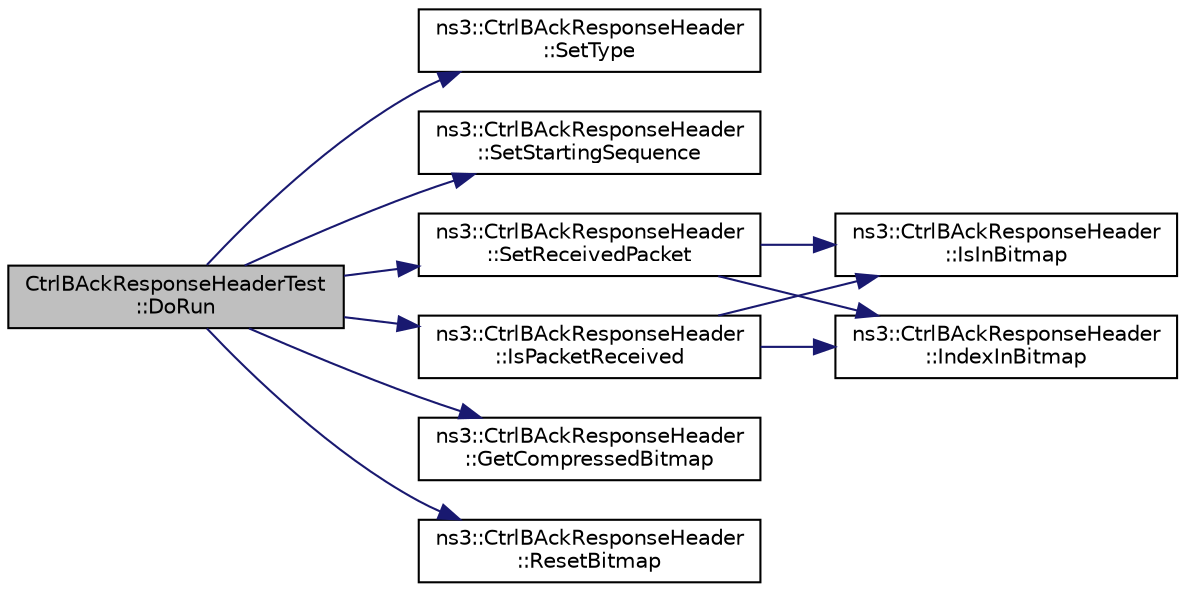 digraph "CtrlBAckResponseHeaderTest::DoRun"
{
  edge [fontname="Helvetica",fontsize="10",labelfontname="Helvetica",labelfontsize="10"];
  node [fontname="Helvetica",fontsize="10",shape=record];
  rankdir="LR";
  Node1 [label="CtrlBAckResponseHeaderTest\l::DoRun",height=0.2,width=0.4,color="black", fillcolor="grey75", style="filled", fontcolor="black"];
  Node1 -> Node2 [color="midnightblue",fontsize="10",style="solid"];
  Node2 [label="ns3::CtrlBAckResponseHeader\l::SetType",height=0.2,width=0.4,color="black", fillcolor="white", style="filled",URL="$dd/da2/classns3_1_1CtrlBAckResponseHeader.html#aa726aabb711b481d35703f1bf5fe59d9"];
  Node1 -> Node3 [color="midnightblue",fontsize="10",style="solid"];
  Node3 [label="ns3::CtrlBAckResponseHeader\l::SetStartingSequence",height=0.2,width=0.4,color="black", fillcolor="white", style="filled",URL="$dd/da2/classns3_1_1CtrlBAckResponseHeader.html#a7dade9f09cdfab9f438e8dd7ca72cbb0"];
  Node1 -> Node4 [color="midnightblue",fontsize="10",style="solid"];
  Node4 [label="ns3::CtrlBAckResponseHeader\l::SetReceivedPacket",height=0.2,width=0.4,color="black", fillcolor="white", style="filled",URL="$dd/da2/classns3_1_1CtrlBAckResponseHeader.html#af4aa188d4fe6bb69fe1e9ca24733e5a5"];
  Node4 -> Node5 [color="midnightblue",fontsize="10",style="solid"];
  Node5 [label="ns3::CtrlBAckResponseHeader\l::IsInBitmap",height=0.2,width=0.4,color="black", fillcolor="white", style="filled",URL="$dd/da2/classns3_1_1CtrlBAckResponseHeader.html#ab25d5b7f73ddb3c750365247ca8aa396"];
  Node4 -> Node6 [color="midnightblue",fontsize="10",style="solid"];
  Node6 [label="ns3::CtrlBAckResponseHeader\l::IndexInBitmap",height=0.2,width=0.4,color="black", fillcolor="white", style="filled",URL="$dd/da2/classns3_1_1CtrlBAckResponseHeader.html#aa4c749e3ad38f8b22c9488d9af5053d2"];
  Node1 -> Node7 [color="midnightblue",fontsize="10",style="solid"];
  Node7 [label="ns3::CtrlBAckResponseHeader\l::GetCompressedBitmap",height=0.2,width=0.4,color="black", fillcolor="white", style="filled",URL="$dd/da2/classns3_1_1CtrlBAckResponseHeader.html#ab8b75b44d071b9df44375a4bc8a7f605"];
  Node1 -> Node8 [color="midnightblue",fontsize="10",style="solid"];
  Node8 [label="ns3::CtrlBAckResponseHeader\l::IsPacketReceived",height=0.2,width=0.4,color="black", fillcolor="white", style="filled",URL="$dd/da2/classns3_1_1CtrlBAckResponseHeader.html#ae42de686eccef343a48a7541a4afe148"];
  Node8 -> Node5 [color="midnightblue",fontsize="10",style="solid"];
  Node8 -> Node6 [color="midnightblue",fontsize="10",style="solid"];
  Node1 -> Node9 [color="midnightblue",fontsize="10",style="solid"];
  Node9 [label="ns3::CtrlBAckResponseHeader\l::ResetBitmap",height=0.2,width=0.4,color="black", fillcolor="white", style="filled",URL="$dd/da2/classns3_1_1CtrlBAckResponseHeader.html#a1a6e3c7e058332376d738f70bc0cb855"];
}
